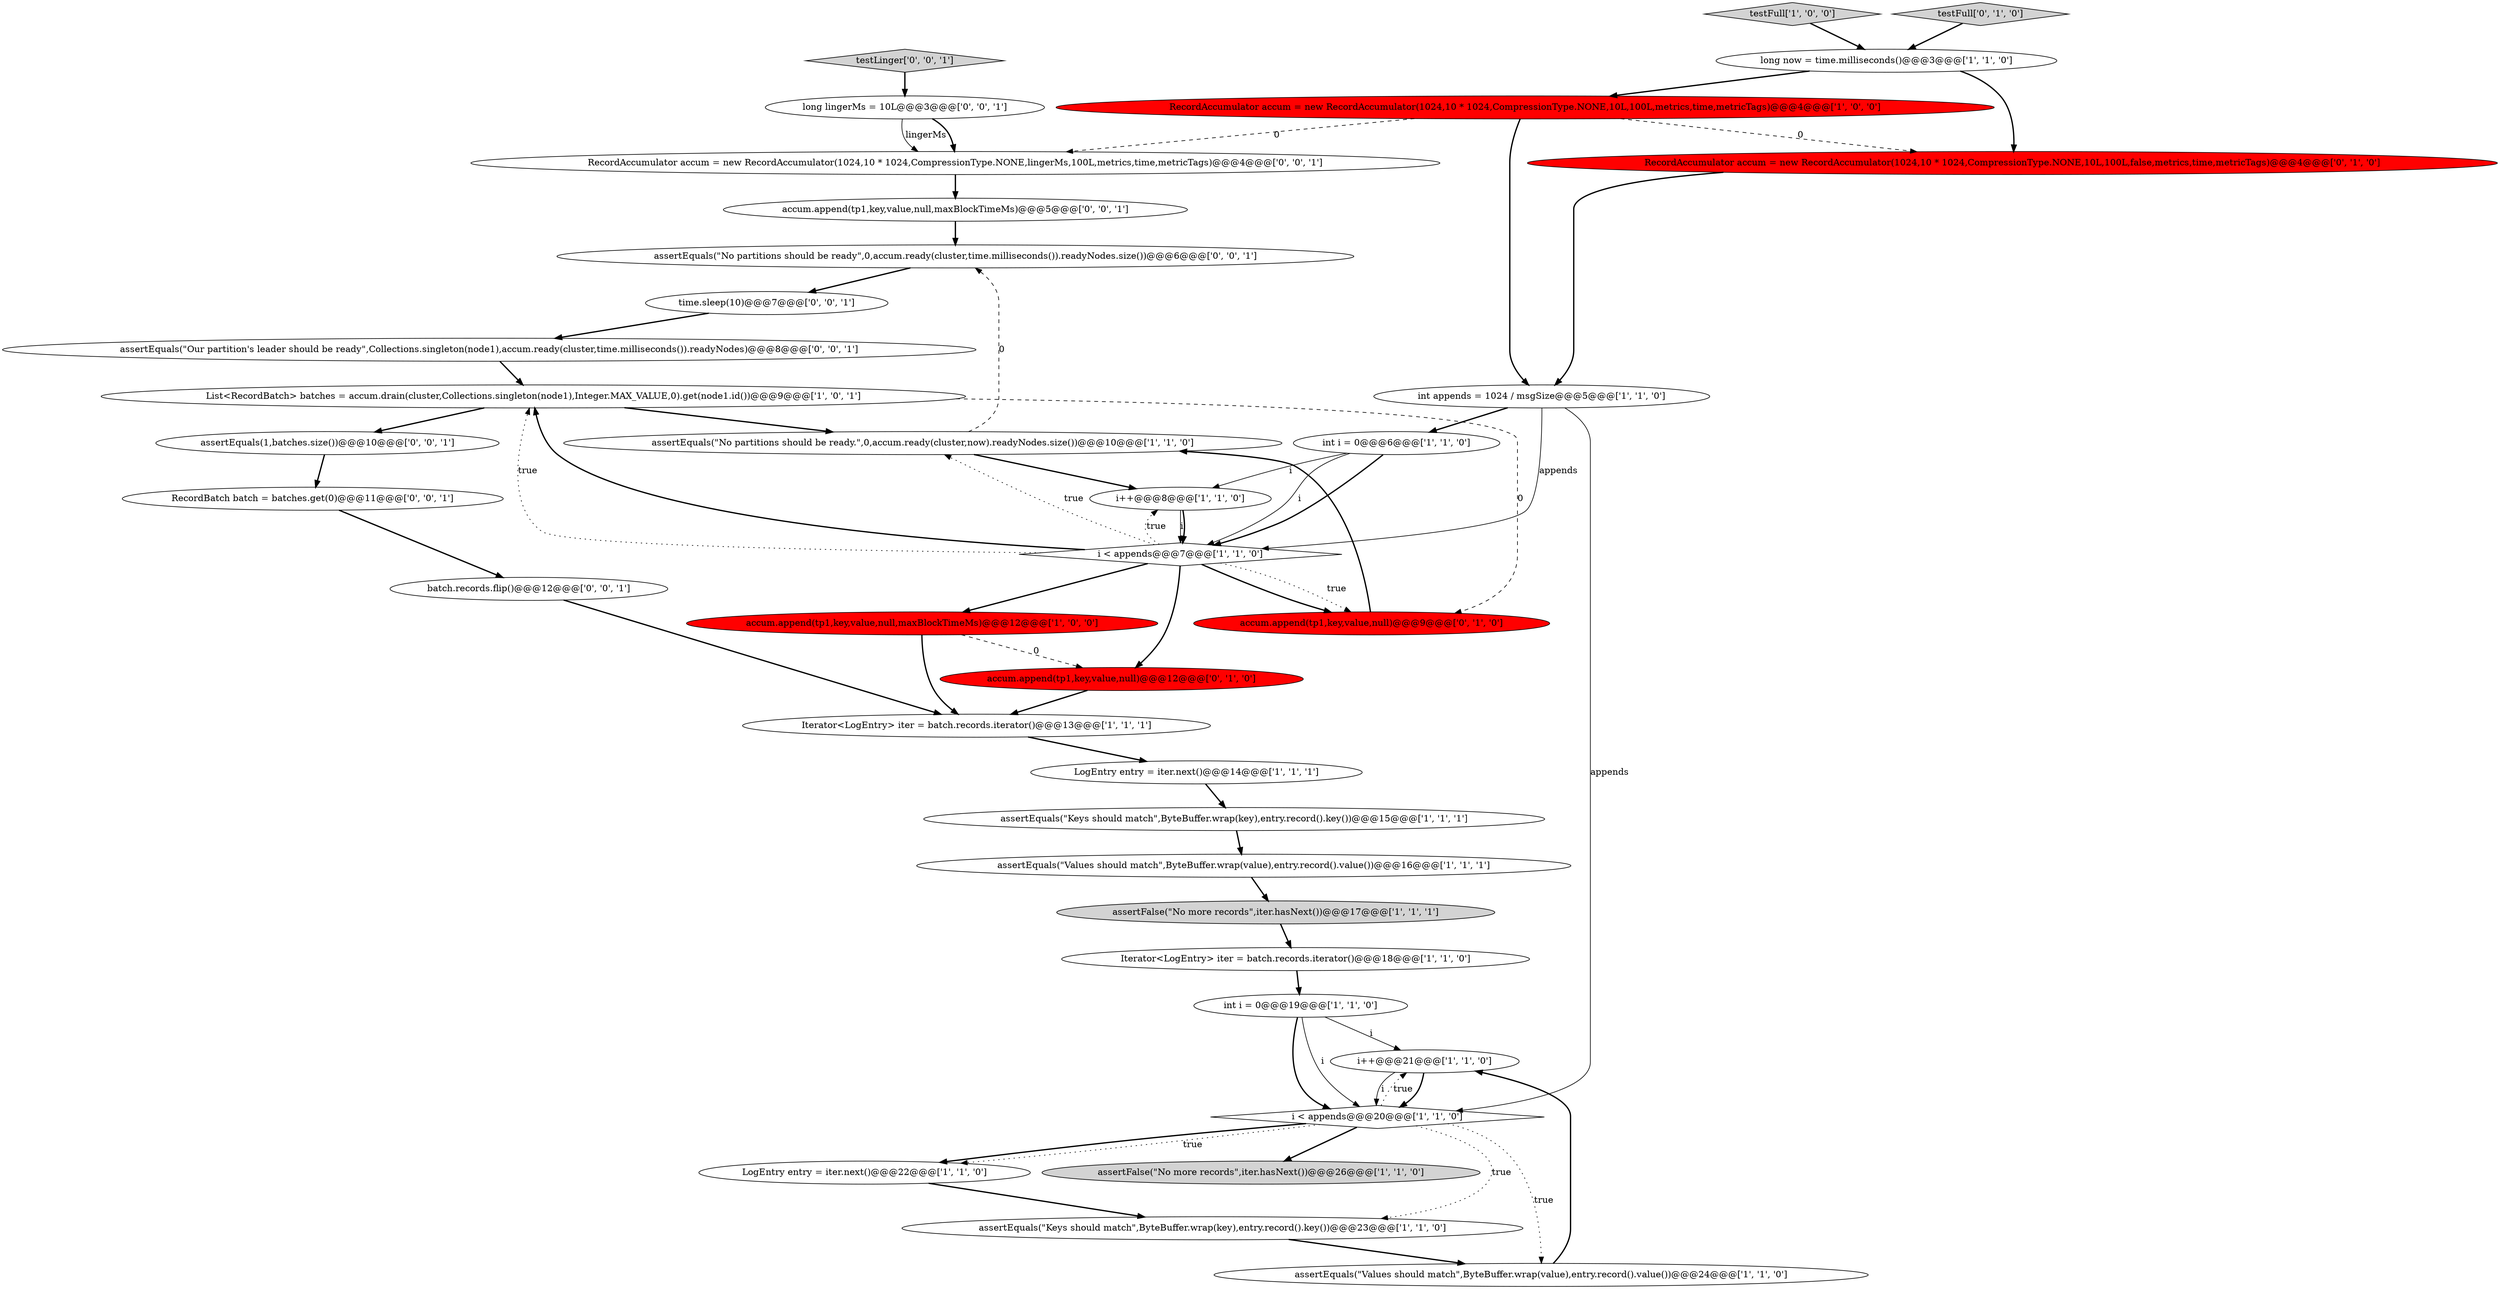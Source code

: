 digraph {
16 [style = filled, label = "RecordAccumulator accum = new RecordAccumulator(1024,10 * 1024,CompressionType.NONE,10L,100L,metrics,time,metricTags)@@@4@@@['1', '0', '0']", fillcolor = red, shape = ellipse image = "AAA1AAABBB1BBB"];
20 [style = filled, label = "assertEquals(\"Keys should match\",ByteBuffer.wrap(key),entry.record().key())@@@23@@@['1', '1', '0']", fillcolor = white, shape = ellipse image = "AAA0AAABBB1BBB"];
0 [style = filled, label = "accum.append(tp1,key,value,null,maxBlockTimeMs)@@@12@@@['1', '0', '0']", fillcolor = red, shape = ellipse image = "AAA1AAABBB1BBB"];
8 [style = filled, label = "int i = 0@@@19@@@['1', '1', '0']", fillcolor = white, shape = ellipse image = "AAA0AAABBB1BBB"];
31 [style = filled, label = "time.sleep(10)@@@7@@@['0', '0', '1']", fillcolor = white, shape = ellipse image = "AAA0AAABBB3BBB"];
7 [style = filled, label = "i++@@@21@@@['1', '1', '0']", fillcolor = white, shape = ellipse image = "AAA0AAABBB1BBB"];
29 [style = filled, label = "long lingerMs = 10L@@@3@@@['0', '0', '1']", fillcolor = white, shape = ellipse image = "AAA0AAABBB3BBB"];
33 [style = filled, label = "assertEquals(\"No partitions should be ready\",0,accum.ready(cluster,time.milliseconds()).readyNodes.size())@@@6@@@['0', '0', '1']", fillcolor = white, shape = ellipse image = "AAA0AAABBB3BBB"];
15 [style = filled, label = "testFull['1', '0', '0']", fillcolor = lightgray, shape = diamond image = "AAA0AAABBB1BBB"];
3 [style = filled, label = "assertEquals(\"Values should match\",ByteBuffer.wrap(value),entry.record().value())@@@24@@@['1', '1', '0']", fillcolor = white, shape = ellipse image = "AAA0AAABBB1BBB"];
17 [style = filled, label = "assertEquals(\"No partitions should be ready.\",0,accum.ready(cluster,now).readyNodes.size())@@@10@@@['1', '1', '0']", fillcolor = white, shape = ellipse image = "AAA0AAABBB1BBB"];
27 [style = filled, label = "testLinger['0', '0', '1']", fillcolor = lightgray, shape = diamond image = "AAA0AAABBB3BBB"];
5 [style = filled, label = "long now = time.milliseconds()@@@3@@@['1', '1', '0']", fillcolor = white, shape = ellipse image = "AAA0AAABBB1BBB"];
30 [style = filled, label = "RecordAccumulator accum = new RecordAccumulator(1024,10 * 1024,CompressionType.NONE,lingerMs,100L,metrics,time,metricTags)@@@4@@@['0', '0', '1']", fillcolor = white, shape = ellipse image = "AAA0AAABBB3BBB"];
18 [style = filled, label = "i < appends@@@7@@@['1', '1', '0']", fillcolor = white, shape = diamond image = "AAA0AAABBB1BBB"];
11 [style = filled, label = "Iterator<LogEntry> iter = batch.records.iterator()@@@13@@@['1', '1', '1']", fillcolor = white, shape = ellipse image = "AAA0AAABBB1BBB"];
34 [style = filled, label = "batch.records.flip()@@@12@@@['0', '0', '1']", fillcolor = white, shape = ellipse image = "AAA0AAABBB3BBB"];
28 [style = filled, label = "accum.append(tp1,key,value,null,maxBlockTimeMs)@@@5@@@['0', '0', '1']", fillcolor = white, shape = ellipse image = "AAA0AAABBB3BBB"];
9 [style = filled, label = "int appends = 1024 / msgSize@@@5@@@['1', '1', '0']", fillcolor = white, shape = ellipse image = "AAA0AAABBB1BBB"];
12 [style = filled, label = "i++@@@8@@@['1', '1', '0']", fillcolor = white, shape = ellipse image = "AAA0AAABBB1BBB"];
14 [style = filled, label = "List<RecordBatch> batches = accum.drain(cluster,Collections.singleton(node1),Integer.MAX_VALUE,0).get(node1.id())@@@9@@@['1', '0', '1']", fillcolor = white, shape = ellipse image = "AAA0AAABBB1BBB"];
25 [style = filled, label = "testFull['0', '1', '0']", fillcolor = lightgray, shape = diamond image = "AAA0AAABBB2BBB"];
22 [style = filled, label = "int i = 0@@@6@@@['1', '1', '0']", fillcolor = white, shape = ellipse image = "AAA0AAABBB1BBB"];
35 [style = filled, label = "RecordBatch batch = batches.get(0)@@@11@@@['0', '0', '1']", fillcolor = white, shape = ellipse image = "AAA0AAABBB3BBB"];
6 [style = filled, label = "i < appends@@@20@@@['1', '1', '0']", fillcolor = white, shape = diamond image = "AAA0AAABBB1BBB"];
24 [style = filled, label = "accum.append(tp1,key,value,null)@@@9@@@['0', '1', '0']", fillcolor = red, shape = ellipse image = "AAA1AAABBB2BBB"];
13 [style = filled, label = "assertEquals(\"Values should match\",ByteBuffer.wrap(value),entry.record().value())@@@16@@@['1', '1', '1']", fillcolor = white, shape = ellipse image = "AAA0AAABBB1BBB"];
23 [style = filled, label = "RecordAccumulator accum = new RecordAccumulator(1024,10 * 1024,CompressionType.NONE,10L,100L,false,metrics,time,metricTags)@@@4@@@['0', '1', '0']", fillcolor = red, shape = ellipse image = "AAA1AAABBB2BBB"];
1 [style = filled, label = "LogEntry entry = iter.next()@@@14@@@['1', '1', '1']", fillcolor = white, shape = ellipse image = "AAA0AAABBB1BBB"];
21 [style = filled, label = "LogEntry entry = iter.next()@@@22@@@['1', '1', '0']", fillcolor = white, shape = ellipse image = "AAA0AAABBB1BBB"];
4 [style = filled, label = "assertEquals(\"Keys should match\",ByteBuffer.wrap(key),entry.record().key())@@@15@@@['1', '1', '1']", fillcolor = white, shape = ellipse image = "AAA0AAABBB1BBB"];
26 [style = filled, label = "accum.append(tp1,key,value,null)@@@12@@@['0', '1', '0']", fillcolor = red, shape = ellipse image = "AAA1AAABBB2BBB"];
36 [style = filled, label = "assertEquals(1,batches.size())@@@10@@@['0', '0', '1']", fillcolor = white, shape = ellipse image = "AAA0AAABBB3BBB"];
10 [style = filled, label = "assertFalse(\"No more records\",iter.hasNext())@@@26@@@['1', '1', '0']", fillcolor = lightgray, shape = ellipse image = "AAA0AAABBB1BBB"];
19 [style = filled, label = "Iterator<LogEntry> iter = batch.records.iterator()@@@18@@@['1', '1', '0']", fillcolor = white, shape = ellipse image = "AAA0AAABBB1BBB"];
32 [style = filled, label = "assertEquals(\"Our partition's leader should be ready\",Collections.singleton(node1),accum.ready(cluster,time.milliseconds()).readyNodes)@@@8@@@['0', '0', '1']", fillcolor = white, shape = ellipse image = "AAA0AAABBB3BBB"];
2 [style = filled, label = "assertFalse(\"No more records\",iter.hasNext())@@@17@@@['1', '1', '1']", fillcolor = lightgray, shape = ellipse image = "AAA0AAABBB1BBB"];
9->22 [style = bold, label=""];
14->24 [style = dashed, label="0"];
1->4 [style = bold, label=""];
18->24 [style = bold, label=""];
2->19 [style = bold, label=""];
29->30 [style = solid, label="lingerMs"];
5->23 [style = bold, label=""];
29->30 [style = bold, label=""];
11->1 [style = bold, label=""];
22->12 [style = solid, label="i"];
6->21 [style = bold, label=""];
31->32 [style = bold, label=""];
4->13 [style = bold, label=""];
18->26 [style = bold, label=""];
18->24 [style = dotted, label="true"];
9->6 [style = solid, label="appends"];
0->11 [style = bold, label=""];
32->14 [style = bold, label=""];
14->17 [style = bold, label=""];
8->6 [style = bold, label=""];
16->23 [style = dashed, label="0"];
20->3 [style = bold, label=""];
0->26 [style = dashed, label="0"];
17->33 [style = dashed, label="0"];
22->18 [style = solid, label="i"];
18->14 [style = dotted, label="true"];
26->11 [style = bold, label=""];
19->8 [style = bold, label=""];
15->5 [style = bold, label=""];
34->11 [style = bold, label=""];
9->18 [style = solid, label="appends"];
6->20 [style = dotted, label="true"];
5->16 [style = bold, label=""];
22->18 [style = bold, label=""];
17->12 [style = bold, label=""];
30->28 [style = bold, label=""];
21->20 [style = bold, label=""];
18->12 [style = dotted, label="true"];
28->33 [style = bold, label=""];
16->30 [style = dashed, label="0"];
3->7 [style = bold, label=""];
6->10 [style = bold, label=""];
7->6 [style = bold, label=""];
24->17 [style = bold, label=""];
12->18 [style = bold, label=""];
6->7 [style = dotted, label="true"];
33->31 [style = bold, label=""];
25->5 [style = bold, label=""];
7->6 [style = solid, label="i"];
18->17 [style = dotted, label="true"];
27->29 [style = bold, label=""];
36->35 [style = bold, label=""];
35->34 [style = bold, label=""];
12->18 [style = solid, label="i"];
6->21 [style = dotted, label="true"];
6->3 [style = dotted, label="true"];
23->9 [style = bold, label=""];
8->7 [style = solid, label="i"];
18->14 [style = bold, label=""];
18->0 [style = bold, label=""];
16->9 [style = bold, label=""];
8->6 [style = solid, label="i"];
13->2 [style = bold, label=""];
14->36 [style = bold, label=""];
}
